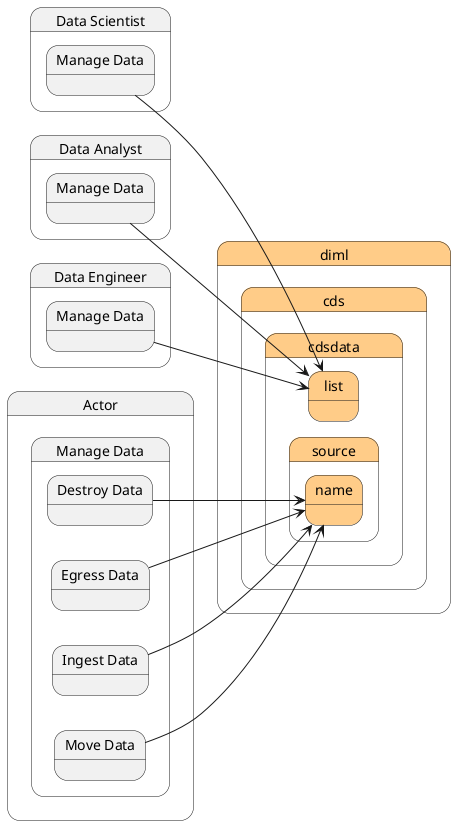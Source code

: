@startuml
left to right direction



state "Data Scientist" as DataScientist {
    state "Manage Data" as DataScientistManageData {
    }
}
state "diml" as diml #ffcc88 {
state "cds" as dimlcds #ffcc88 {
state "data" as dimlcdsdata #ffcc88 {
state "list" as dimlcdsdatalist #ffcc88 {
}
}
}
}

DataScientistManageData --> dimlcdsdatalist

state "Data Analyst" as DataAnalyst {
    state "Manage Data" as DataAnalystManageData {
    }
}
state "diml" as diml #ffcc88 {
state "cds" as dimlcds #ffcc88 {
state "data" as dimlcdsdata #ffcc88 {
state "list" as dimlcdsdatalist #ffcc88 {
}
}
}
}

DataAnalystManageData --> dimlcdsdatalist

state "Data Engineer" as DataEngineer {
    state "Manage Data" as DataEngineerManageData {
    }
}
state "diml" as diml #ffcc88 {
state "cds" as dimlcds #ffcc88 {
state "data" as dimlcdsdata #ffcc88 {
state "list" as dimlcdsdatalist #ffcc88 {
}
}
}
}

DataEngineerManageData --> dimlcdsdatalist


    state "Actor" as Actor {
        state "Manage Data" as ActorManageData {
            state "Destroy Data" as ActorManageDataDestroyData {
            }
        }
    }
    state "diml" as diml #ffcc88 {
state "cdsdata" as dimlcdsdata #ffcc88 {
state "source" as dimlcdsdatasource #ffcc88 {
state "name" as dimlcdsdatasourcename #ffcc88 {
}
}
}
}

    ActorManageDataDestroyData --> dimlcdsdatasourcename
    
 
    state "Actor" as Actor {
        state "Manage Data" as ActorManageData {
            state "Egress Data" as ActorManageDataEgressData {
            }
        }
    }
    state "diml" as diml #ffcc88 {
state "cdsdata" as dimlcdsdata #ffcc88 {
state "source" as dimlcdsdatasource #ffcc88 {
state "name" as dimlcdsdatasourcename #ffcc88 {
}
}
}
}

    ActorManageDataEgressData --> dimlcdsdatasourcename
    
 
    state "Actor" as Actor {
        state "Manage Data" as ActorManageData {
            state "Ingest Data" as ActorManageDataIngestData {
            }
        }
    }
    state "diml" as diml #ffcc88 {
state "cdsdata" as dimlcdsdata #ffcc88 {
state "source" as dimlcdsdatasource #ffcc88 {
state "name" as dimlcdsdatasourcename #ffcc88 {
}
}
}
}

    ActorManageDataIngestData --> dimlcdsdatasourcename
    
 
    state "Actor" as Actor {
        state "Manage Data" as ActorManageData {
            state "Move Data" as ActorManageDataMoveData {
            }
        }
    }
    state "diml" as diml #ffcc88 {
state "cdsdata" as dimlcdsdata #ffcc88 {
state "source" as dimlcdsdatasource #ffcc88 {
state "name" as dimlcdsdatasourcename #ffcc88 {
}
}
}
}

    ActorManageDataMoveData --> dimlcdsdatasourcename
    
 
 

@enduml
